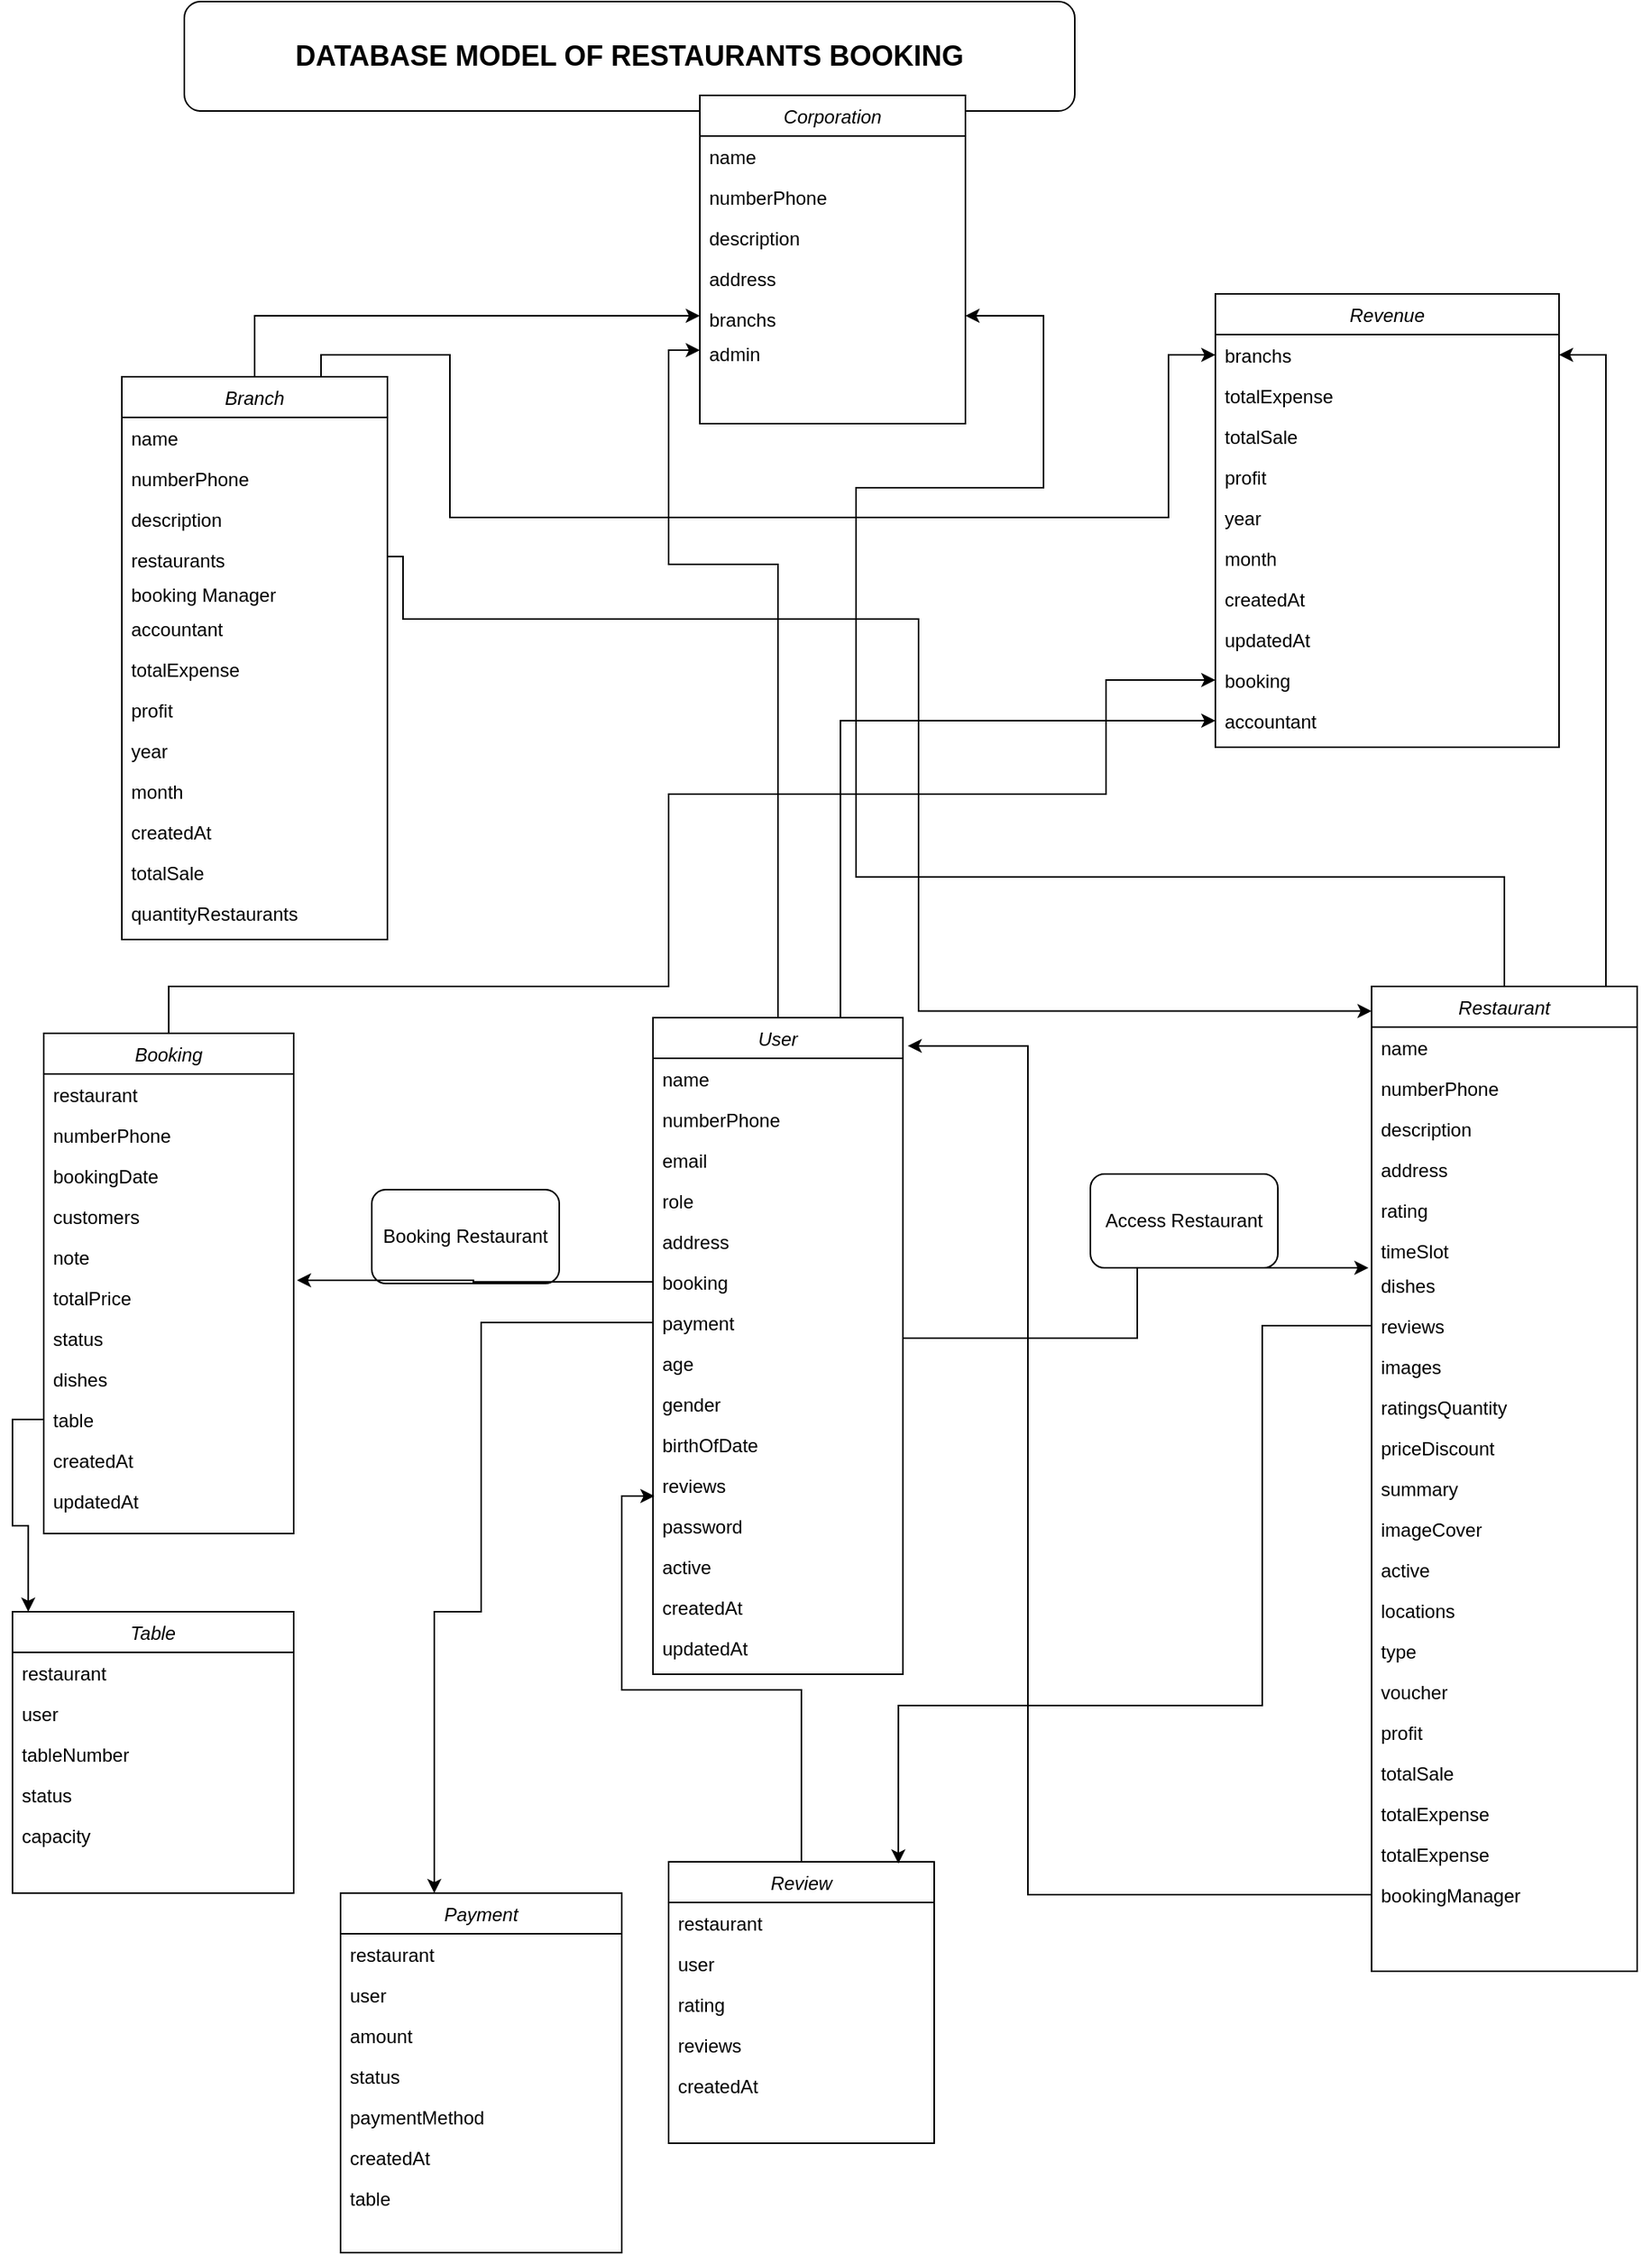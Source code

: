 <mxfile version="26.0.14">
  <diagram id="C5RBs43oDa-KdzZeNtuy" name="Page-1">
    <mxGraphModel dx="1434" dy="772" grid="1" gridSize="10" guides="1" tooltips="1" connect="1" arrows="1" fold="1" page="1" pageScale="1" pageWidth="3300" pageHeight="4681" math="0" shadow="0">
      <root>
        <mxCell id="WIyWlLk6GJQsqaUBKTNV-0" />
        <mxCell id="WIyWlLk6GJQsqaUBKTNV-1" parent="WIyWlLk6GJQsqaUBKTNV-0" />
        <mxCell id="AdJ-fON6qMyXg4pD46PJ-206" style="edgeStyle=orthogonalEdgeStyle;rounded=0;orthogonalLoop=1;jettySize=auto;html=1;exitX=0.5;exitY=0;exitDx=0;exitDy=0;" parent="WIyWlLk6GJQsqaUBKTNV-1" source="zkfFHV4jXpPFQw0GAbJ--0" target="AdJ-fON6qMyXg4pD46PJ-205" edge="1">
          <mxGeometry relative="1" as="geometry">
            <Array as="points">
              <mxPoint x="580" y="380" />
              <mxPoint x="510" y="380" />
              <mxPoint x="510" y="243" />
            </Array>
          </mxGeometry>
        </mxCell>
        <mxCell id="AdJ-fON6qMyXg4pD46PJ-213" style="edgeStyle=orthogonalEdgeStyle;rounded=0;orthogonalLoop=1;jettySize=auto;html=1;exitX=0.75;exitY=0;exitDx=0;exitDy=0;entryX=0;entryY=0.5;entryDx=0;entryDy=0;" parent="WIyWlLk6GJQsqaUBKTNV-1" source="zkfFHV4jXpPFQw0GAbJ--0" target="AdJ-fON6qMyXg4pD46PJ-212" edge="1">
          <mxGeometry relative="1" as="geometry" />
        </mxCell>
        <mxCell id="zkfFHV4jXpPFQw0GAbJ--0" value="User" style="swimlane;fontStyle=2;align=center;verticalAlign=top;childLayout=stackLayout;horizontal=1;startSize=26;horizontalStack=0;resizeParent=1;resizeLast=0;collapsible=1;marginBottom=0;rounded=0;shadow=0;strokeWidth=1;" parent="WIyWlLk6GJQsqaUBKTNV-1" vertex="1">
          <mxGeometry x="500" y="670" width="160" height="420" as="geometry">
            <mxRectangle x="230" y="140" width="160" height="26" as="alternateBounds" />
          </mxGeometry>
        </mxCell>
        <mxCell id="zkfFHV4jXpPFQw0GAbJ--1" value="name" style="text;align=left;verticalAlign=top;spacingLeft=4;spacingRight=4;overflow=hidden;rotatable=0;points=[[0,0.5],[1,0.5]];portConstraint=eastwest;" parent="zkfFHV4jXpPFQw0GAbJ--0" vertex="1">
          <mxGeometry y="26" width="160" height="26" as="geometry" />
        </mxCell>
        <mxCell id="zkfFHV4jXpPFQw0GAbJ--2" value="numberPhone" style="text;align=left;verticalAlign=top;spacingLeft=4;spacingRight=4;overflow=hidden;rotatable=0;points=[[0,0.5],[1,0.5]];portConstraint=eastwest;rounded=0;shadow=0;html=0;" parent="zkfFHV4jXpPFQw0GAbJ--0" vertex="1">
          <mxGeometry y="52" width="160" height="26" as="geometry" />
        </mxCell>
        <mxCell id="zkfFHV4jXpPFQw0GAbJ--3" value="email" style="text;align=left;verticalAlign=top;spacingLeft=4;spacingRight=4;overflow=hidden;rotatable=0;points=[[0,0.5],[1,0.5]];portConstraint=eastwest;rounded=0;shadow=0;html=0;" parent="zkfFHV4jXpPFQw0GAbJ--0" vertex="1">
          <mxGeometry y="78" width="160" height="26" as="geometry" />
        </mxCell>
        <mxCell id="AdJ-fON6qMyXg4pD46PJ-1" value="role" style="text;align=left;verticalAlign=top;spacingLeft=4;spacingRight=4;overflow=hidden;rotatable=0;points=[[0,0.5],[1,0.5]];portConstraint=eastwest;rounded=0;shadow=0;html=0;" parent="zkfFHV4jXpPFQw0GAbJ--0" vertex="1">
          <mxGeometry y="104" width="160" height="26" as="geometry" />
        </mxCell>
        <mxCell id="AdJ-fON6qMyXg4pD46PJ-12" value="address" style="text;align=left;verticalAlign=top;spacingLeft=4;spacingRight=4;overflow=hidden;rotatable=0;points=[[0,0.5],[1,0.5]];portConstraint=eastwest;rounded=0;shadow=0;html=0;" parent="zkfFHV4jXpPFQw0GAbJ--0" vertex="1">
          <mxGeometry y="130" width="160" height="26" as="geometry" />
        </mxCell>
        <mxCell id="AdJ-fON6qMyXg4pD46PJ-13" value="booking" style="text;align=left;verticalAlign=top;spacingLeft=4;spacingRight=4;overflow=hidden;rotatable=0;points=[[0,0.5],[1,0.5]];portConstraint=eastwest;rounded=0;shadow=0;html=0;" parent="zkfFHV4jXpPFQw0GAbJ--0" vertex="1">
          <mxGeometry y="156" width="160" height="26" as="geometry" />
        </mxCell>
        <mxCell id="AdJ-fON6qMyXg4pD46PJ-14" value="payment" style="text;align=left;verticalAlign=top;spacingLeft=4;spacingRight=4;overflow=hidden;rotatable=0;points=[[0,0.5],[1,0.5]];portConstraint=eastwest;rounded=0;shadow=0;html=0;" parent="zkfFHV4jXpPFQw0GAbJ--0" vertex="1">
          <mxGeometry y="182" width="160" height="26" as="geometry" />
        </mxCell>
        <mxCell id="AdJ-fON6qMyXg4pD46PJ-15" value="age" style="text;align=left;verticalAlign=top;spacingLeft=4;spacingRight=4;overflow=hidden;rotatable=0;points=[[0,0.5],[1,0.5]];portConstraint=eastwest;rounded=0;shadow=0;html=0;" parent="zkfFHV4jXpPFQw0GAbJ--0" vertex="1">
          <mxGeometry y="208" width="160" height="26" as="geometry" />
        </mxCell>
        <mxCell id="AdJ-fON6qMyXg4pD46PJ-16" value="gender" style="text;align=left;verticalAlign=top;spacingLeft=4;spacingRight=4;overflow=hidden;rotatable=0;points=[[0,0.5],[1,0.5]];portConstraint=eastwest;rounded=0;shadow=0;html=0;" parent="zkfFHV4jXpPFQw0GAbJ--0" vertex="1">
          <mxGeometry y="234" width="160" height="26" as="geometry" />
        </mxCell>
        <mxCell id="AdJ-fON6qMyXg4pD46PJ-17" value="birthOfDate" style="text;align=left;verticalAlign=top;spacingLeft=4;spacingRight=4;overflow=hidden;rotatable=0;points=[[0,0.5],[1,0.5]];portConstraint=eastwest;rounded=0;shadow=0;html=0;" parent="zkfFHV4jXpPFQw0GAbJ--0" vertex="1">
          <mxGeometry y="260" width="160" height="26" as="geometry" />
        </mxCell>
        <mxCell id="AdJ-fON6qMyXg4pD46PJ-29" value="reviews" style="text;align=left;verticalAlign=top;spacingLeft=4;spacingRight=4;overflow=hidden;rotatable=0;points=[[0,0.5],[1,0.5]];portConstraint=eastwest;rounded=0;shadow=0;html=0;" parent="zkfFHV4jXpPFQw0GAbJ--0" vertex="1">
          <mxGeometry y="286" width="160" height="26" as="geometry" />
        </mxCell>
        <mxCell id="AdJ-fON6qMyXg4pD46PJ-59" value="password" style="text;align=left;verticalAlign=top;spacingLeft=4;spacingRight=4;overflow=hidden;rotatable=0;points=[[0,0.5],[1,0.5]];portConstraint=eastwest;rounded=0;shadow=0;html=0;" parent="zkfFHV4jXpPFQw0GAbJ--0" vertex="1">
          <mxGeometry y="312" width="160" height="26" as="geometry" />
        </mxCell>
        <mxCell id="AdJ-fON6qMyXg4pD46PJ-60" value="active" style="text;align=left;verticalAlign=top;spacingLeft=4;spacingRight=4;overflow=hidden;rotatable=0;points=[[0,0.5],[1,0.5]];portConstraint=eastwest;rounded=0;shadow=0;html=0;" parent="zkfFHV4jXpPFQw0GAbJ--0" vertex="1">
          <mxGeometry y="338" width="160" height="26" as="geometry" />
        </mxCell>
        <mxCell id="AdJ-fON6qMyXg4pD46PJ-134" value="createdAt" style="text;align=left;verticalAlign=top;spacingLeft=4;spacingRight=4;overflow=hidden;rotatable=0;points=[[0,0.5],[1,0.5]];portConstraint=eastwest;rounded=0;shadow=0;html=0;" parent="zkfFHV4jXpPFQw0GAbJ--0" vertex="1">
          <mxGeometry y="364" width="160" height="26" as="geometry" />
        </mxCell>
        <mxCell id="AdJ-fON6qMyXg4pD46PJ-152" value="updatedAt" style="text;align=left;verticalAlign=top;spacingLeft=4;spacingRight=4;overflow=hidden;rotatable=0;points=[[0,0.5],[1,0.5]];portConstraint=eastwest;rounded=0;shadow=0;html=0;" parent="zkfFHV4jXpPFQw0GAbJ--0" vertex="1">
          <mxGeometry y="390" width="160" height="26" as="geometry" />
        </mxCell>
        <mxCell id="AdJ-fON6qMyXg4pD46PJ-43" value="&lt;font style=&quot;font-size: 18px;&quot;&gt;&lt;b&gt;DATABASE MODEL OF RESTAURANTS BOOKING&lt;/b&gt;&lt;/font&gt;" style="rounded=1;whiteSpace=wrap;html=1;" parent="WIyWlLk6GJQsqaUBKTNV-1" vertex="1">
          <mxGeometry x="200" y="20" width="570" height="70" as="geometry" />
        </mxCell>
        <mxCell id="AdJ-fON6qMyXg4pD46PJ-211" style="edgeStyle=orthogonalEdgeStyle;rounded=0;orthogonalLoop=1;jettySize=auto;html=1;exitX=0.5;exitY=0;exitDx=0;exitDy=0;entryX=0;entryY=0.5;entryDx=0;entryDy=0;" parent="WIyWlLk6GJQsqaUBKTNV-1" source="AdJ-fON6qMyXg4pD46PJ-45" target="AdJ-fON6qMyXg4pD46PJ-175" edge="1">
          <mxGeometry relative="1" as="geometry">
            <Array as="points">
              <mxPoint x="190" y="650" />
              <mxPoint x="510" y="650" />
              <mxPoint x="510" y="527" />
              <mxPoint x="790" y="527" />
              <mxPoint x="790" y="454" />
            </Array>
          </mxGeometry>
        </mxCell>
        <mxCell id="AdJ-fON6qMyXg4pD46PJ-45" value="Booking" style="swimlane;fontStyle=2;align=center;verticalAlign=top;childLayout=stackLayout;horizontal=1;startSize=26;horizontalStack=0;resizeParent=1;resizeLast=0;collapsible=1;marginBottom=0;rounded=0;shadow=0;strokeWidth=1;" parent="WIyWlLk6GJQsqaUBKTNV-1" vertex="1">
          <mxGeometry x="110" y="680" width="160" height="320" as="geometry">
            <mxRectangle x="230" y="140" width="160" height="26" as="alternateBounds" />
          </mxGeometry>
        </mxCell>
        <mxCell id="AdJ-fON6qMyXg4pD46PJ-46" value="restaurant" style="text;align=left;verticalAlign=top;spacingLeft=4;spacingRight=4;overflow=hidden;rotatable=0;points=[[0,0.5],[1,0.5]];portConstraint=eastwest;" parent="AdJ-fON6qMyXg4pD46PJ-45" vertex="1">
          <mxGeometry y="26" width="160" height="26" as="geometry" />
        </mxCell>
        <mxCell id="AdJ-fON6qMyXg4pD46PJ-47" value="numberPhone" style="text;align=left;verticalAlign=top;spacingLeft=4;spacingRight=4;overflow=hidden;rotatable=0;points=[[0,0.5],[1,0.5]];portConstraint=eastwest;rounded=0;shadow=0;html=0;" parent="AdJ-fON6qMyXg4pD46PJ-45" vertex="1">
          <mxGeometry y="52" width="160" height="26" as="geometry" />
        </mxCell>
        <mxCell id="AdJ-fON6qMyXg4pD46PJ-49" value="bookingDate" style="text;align=left;verticalAlign=top;spacingLeft=4;spacingRight=4;overflow=hidden;rotatable=0;points=[[0,0.5],[1,0.5]];portConstraint=eastwest;rounded=0;shadow=0;html=0;" parent="AdJ-fON6qMyXg4pD46PJ-45" vertex="1">
          <mxGeometry y="78" width="160" height="26" as="geometry" />
        </mxCell>
        <mxCell id="AdJ-fON6qMyXg4pD46PJ-51" value="customers" style="text;align=left;verticalAlign=top;spacingLeft=4;spacingRight=4;overflow=hidden;rotatable=0;points=[[0,0.5],[1,0.5]];portConstraint=eastwest;rounded=0;shadow=0;html=0;" parent="AdJ-fON6qMyXg4pD46PJ-45" vertex="1">
          <mxGeometry y="104" width="160" height="26" as="geometry" />
        </mxCell>
        <mxCell id="AdJ-fON6qMyXg4pD46PJ-52" value="note" style="text;align=left;verticalAlign=top;spacingLeft=4;spacingRight=4;overflow=hidden;rotatable=0;points=[[0,0.5],[1,0.5]];portConstraint=eastwest;rounded=0;shadow=0;html=0;" parent="AdJ-fON6qMyXg4pD46PJ-45" vertex="1">
          <mxGeometry y="130" width="160" height="26" as="geometry" />
        </mxCell>
        <mxCell id="AdJ-fON6qMyXg4pD46PJ-53" value="totalPrice" style="text;align=left;verticalAlign=top;spacingLeft=4;spacingRight=4;overflow=hidden;rotatable=0;points=[[0,0.5],[1,0.5]];portConstraint=eastwest;rounded=0;shadow=0;html=0;" parent="AdJ-fON6qMyXg4pD46PJ-45" vertex="1">
          <mxGeometry y="156" width="160" height="26" as="geometry" />
        </mxCell>
        <mxCell id="AdJ-fON6qMyXg4pD46PJ-54" value="status" style="text;align=left;verticalAlign=top;spacingLeft=4;spacingRight=4;overflow=hidden;rotatable=0;points=[[0,0.5],[1,0.5]];portConstraint=eastwest;rounded=0;shadow=0;html=0;" parent="AdJ-fON6qMyXg4pD46PJ-45" vertex="1">
          <mxGeometry y="182" width="160" height="26" as="geometry" />
        </mxCell>
        <mxCell id="AdJ-fON6qMyXg4pD46PJ-55" value="dishes" style="text;align=left;verticalAlign=top;spacingLeft=4;spacingRight=4;overflow=hidden;rotatable=0;points=[[0,0.5],[1,0.5]];portConstraint=eastwest;rounded=0;shadow=0;html=0;" parent="AdJ-fON6qMyXg4pD46PJ-45" vertex="1">
          <mxGeometry y="208" width="160" height="26" as="geometry" />
        </mxCell>
        <mxCell id="AdJ-fON6qMyXg4pD46PJ-153" value="table" style="text;align=left;verticalAlign=top;spacingLeft=4;spacingRight=4;overflow=hidden;rotatable=0;points=[[0,0.5],[1,0.5]];portConstraint=eastwest;rounded=0;shadow=0;html=0;" parent="AdJ-fON6qMyXg4pD46PJ-45" vertex="1">
          <mxGeometry y="234" width="160" height="26" as="geometry" />
        </mxCell>
        <mxCell id="AdJ-fON6qMyXg4pD46PJ-174" value="createdAt" style="text;align=left;verticalAlign=top;spacingLeft=4;spacingRight=4;overflow=hidden;rotatable=0;points=[[0,0.5],[1,0.5]];portConstraint=eastwest;rounded=0;shadow=0;html=0;" parent="AdJ-fON6qMyXg4pD46PJ-45" vertex="1">
          <mxGeometry y="260" width="160" height="26" as="geometry" />
        </mxCell>
        <mxCell id="AdJ-fON6qMyXg4pD46PJ-173" value="updatedAt" style="text;align=left;verticalAlign=top;spacingLeft=4;spacingRight=4;overflow=hidden;rotatable=0;points=[[0,0.5],[1,0.5]];portConstraint=eastwest;rounded=0;shadow=0;html=0;" parent="AdJ-fON6qMyXg4pD46PJ-45" vertex="1">
          <mxGeometry y="286" width="160" height="26" as="geometry" />
        </mxCell>
        <mxCell id="AdJ-fON6qMyXg4pD46PJ-207" style="edgeStyle=orthogonalEdgeStyle;rounded=0;orthogonalLoop=1;jettySize=auto;html=1;exitX=0.5;exitY=0;exitDx=0;exitDy=0;entryX=1;entryY=0.5;entryDx=0;entryDy=0;" parent="WIyWlLk6GJQsqaUBKTNV-1" source="AdJ-fON6qMyXg4pD46PJ-61" target="AdJ-fON6qMyXg4pD46PJ-188" edge="1">
          <mxGeometry relative="1" as="geometry">
            <Array as="points">
              <mxPoint x="1045" y="580" />
              <mxPoint x="630" y="580" />
              <mxPoint x="630" y="331" />
              <mxPoint x="750" y="331" />
              <mxPoint x="750" y="221" />
            </Array>
          </mxGeometry>
        </mxCell>
        <mxCell id="AdJ-fON6qMyXg4pD46PJ-209" style="edgeStyle=orthogonalEdgeStyle;rounded=0;orthogonalLoop=1;jettySize=auto;html=1;exitX=1;exitY=0;exitDx=0;exitDy=0;entryX=1;entryY=0.5;entryDx=0;entryDy=0;" parent="WIyWlLk6GJQsqaUBKTNV-1" source="AdJ-fON6qMyXg4pD46PJ-61" target="AdJ-fON6qMyXg4pD46PJ-165" edge="1">
          <mxGeometry relative="1" as="geometry">
            <Array as="points">
              <mxPoint x="1110" y="650" />
              <mxPoint x="1110" y="246" />
            </Array>
          </mxGeometry>
        </mxCell>
        <mxCell id="AdJ-fON6qMyXg4pD46PJ-61" value="Restaurant" style="swimlane;fontStyle=2;align=center;verticalAlign=top;childLayout=stackLayout;horizontal=1;startSize=26;horizontalStack=0;resizeParent=1;resizeLast=0;collapsible=1;marginBottom=0;rounded=0;shadow=0;strokeWidth=1;" parent="WIyWlLk6GJQsqaUBKTNV-1" vertex="1">
          <mxGeometry x="960" y="650" width="170" height="630" as="geometry">
            <mxRectangle x="230" y="140" width="160" height="26" as="alternateBounds" />
          </mxGeometry>
        </mxCell>
        <mxCell id="AdJ-fON6qMyXg4pD46PJ-62" value="name" style="text;align=left;verticalAlign=top;spacingLeft=4;spacingRight=4;overflow=hidden;rotatable=0;points=[[0,0.5],[1,0.5]];portConstraint=eastwest;" parent="AdJ-fON6qMyXg4pD46PJ-61" vertex="1">
          <mxGeometry y="26" width="170" height="26" as="geometry" />
        </mxCell>
        <mxCell id="AdJ-fON6qMyXg4pD46PJ-63" value="numberPhone" style="text;align=left;verticalAlign=top;spacingLeft=4;spacingRight=4;overflow=hidden;rotatable=0;points=[[0,0.5],[1,0.5]];portConstraint=eastwest;rounded=0;shadow=0;html=0;" parent="AdJ-fON6qMyXg4pD46PJ-61" vertex="1">
          <mxGeometry y="52" width="170" height="26" as="geometry" />
        </mxCell>
        <mxCell id="AdJ-fON6qMyXg4pD46PJ-64" value="description" style="text;align=left;verticalAlign=top;spacingLeft=4;spacingRight=4;overflow=hidden;rotatable=0;points=[[0,0.5],[1,0.5]];portConstraint=eastwest;rounded=0;shadow=0;html=0;" parent="AdJ-fON6qMyXg4pD46PJ-61" vertex="1">
          <mxGeometry y="78" width="170" height="26" as="geometry" />
        </mxCell>
        <mxCell id="AdJ-fON6qMyXg4pD46PJ-65" value="address" style="text;align=left;verticalAlign=top;spacingLeft=4;spacingRight=4;overflow=hidden;rotatable=0;points=[[0,0.5],[1,0.5]];portConstraint=eastwest;rounded=0;shadow=0;html=0;" parent="AdJ-fON6qMyXg4pD46PJ-61" vertex="1">
          <mxGeometry y="104" width="170" height="26" as="geometry" />
        </mxCell>
        <mxCell id="AdJ-fON6qMyXg4pD46PJ-66" value="rating" style="text;align=left;verticalAlign=top;spacingLeft=4;spacingRight=4;overflow=hidden;rotatable=0;points=[[0,0.5],[1,0.5]];portConstraint=eastwest;rounded=0;shadow=0;html=0;" parent="AdJ-fON6qMyXg4pD46PJ-61" vertex="1">
          <mxGeometry y="130" width="170" height="26" as="geometry" />
        </mxCell>
        <mxCell id="AdJ-fON6qMyXg4pD46PJ-67" value="timeSlot" style="text;align=left;verticalAlign=top;spacingLeft=4;spacingRight=4;overflow=hidden;rotatable=0;points=[[0,0.5],[1,0.5]];portConstraint=eastwest;rounded=0;shadow=0;html=0;" parent="AdJ-fON6qMyXg4pD46PJ-61" vertex="1">
          <mxGeometry y="156" width="170" height="22" as="geometry" />
        </mxCell>
        <mxCell id="AdJ-fON6qMyXg4pD46PJ-68" value="dishes" style="text;align=left;verticalAlign=top;spacingLeft=4;spacingRight=4;overflow=hidden;rotatable=0;points=[[0,0.5],[1,0.5]];portConstraint=eastwest;rounded=0;shadow=0;html=0;" parent="AdJ-fON6qMyXg4pD46PJ-61" vertex="1">
          <mxGeometry y="178" width="170" height="26" as="geometry" />
        </mxCell>
        <mxCell id="AdJ-fON6qMyXg4pD46PJ-69" value="reviews" style="text;align=left;verticalAlign=top;spacingLeft=4;spacingRight=4;overflow=hidden;rotatable=0;points=[[0,0.5],[1,0.5]];portConstraint=eastwest;rounded=0;shadow=0;html=0;" parent="AdJ-fON6qMyXg4pD46PJ-61" vertex="1">
          <mxGeometry y="204" width="170" height="26" as="geometry" />
        </mxCell>
        <mxCell id="AdJ-fON6qMyXg4pD46PJ-70" value="images" style="text;align=left;verticalAlign=top;spacingLeft=4;spacingRight=4;overflow=hidden;rotatable=0;points=[[0,0.5],[1,0.5]];portConstraint=eastwest;rounded=0;shadow=0;html=0;" parent="AdJ-fON6qMyXg4pD46PJ-61" vertex="1">
          <mxGeometry y="230" width="170" height="26" as="geometry" />
        </mxCell>
        <mxCell id="AdJ-fON6qMyXg4pD46PJ-71" value="ratingsQuantity" style="text;align=left;verticalAlign=top;spacingLeft=4;spacingRight=4;overflow=hidden;rotatable=0;points=[[0,0.5],[1,0.5]];portConstraint=eastwest;rounded=0;shadow=0;html=0;" parent="AdJ-fON6qMyXg4pD46PJ-61" vertex="1">
          <mxGeometry y="256" width="170" height="26" as="geometry" />
        </mxCell>
        <mxCell id="AdJ-fON6qMyXg4pD46PJ-72" value="priceDiscount" style="text;align=left;verticalAlign=top;spacingLeft=4;spacingRight=4;overflow=hidden;rotatable=0;points=[[0,0.5],[1,0.5]];portConstraint=eastwest;rounded=0;shadow=0;html=0;" parent="AdJ-fON6qMyXg4pD46PJ-61" vertex="1">
          <mxGeometry y="282" width="170" height="26" as="geometry" />
        </mxCell>
        <mxCell id="AdJ-fON6qMyXg4pD46PJ-73" value="summary" style="text;align=left;verticalAlign=top;spacingLeft=4;spacingRight=4;overflow=hidden;rotatable=0;points=[[0,0.5],[1,0.5]];portConstraint=eastwest;rounded=0;shadow=0;html=0;" parent="AdJ-fON6qMyXg4pD46PJ-61" vertex="1">
          <mxGeometry y="308" width="170" height="26" as="geometry" />
        </mxCell>
        <mxCell id="AdJ-fON6qMyXg4pD46PJ-74" value="imageCover" style="text;align=left;verticalAlign=top;spacingLeft=4;spacingRight=4;overflow=hidden;rotatable=0;points=[[0,0.5],[1,0.5]];portConstraint=eastwest;rounded=0;shadow=0;html=0;" parent="AdJ-fON6qMyXg4pD46PJ-61" vertex="1">
          <mxGeometry y="334" width="170" height="26" as="geometry" />
        </mxCell>
        <mxCell id="AdJ-fON6qMyXg4pD46PJ-76" value="active" style="text;align=left;verticalAlign=top;spacingLeft=4;spacingRight=4;overflow=hidden;rotatable=0;points=[[0,0.5],[1,0.5]];portConstraint=eastwest;rounded=0;shadow=0;html=0;" parent="AdJ-fON6qMyXg4pD46PJ-61" vertex="1">
          <mxGeometry y="360" width="170" height="26" as="geometry" />
        </mxCell>
        <mxCell id="AdJ-fON6qMyXg4pD46PJ-75" value="locations" style="text;align=left;verticalAlign=top;spacingLeft=4;spacingRight=4;overflow=hidden;rotatable=0;points=[[0,0.5],[1,0.5]];portConstraint=eastwest;rounded=0;shadow=0;html=0;" parent="AdJ-fON6qMyXg4pD46PJ-61" vertex="1">
          <mxGeometry y="386" width="170" height="26" as="geometry" />
        </mxCell>
        <mxCell id="AdJ-fON6qMyXg4pD46PJ-77" value="type" style="text;align=left;verticalAlign=top;spacingLeft=4;spacingRight=4;overflow=hidden;rotatable=0;points=[[0,0.5],[1,0.5]];portConstraint=eastwest;rounded=0;shadow=0;html=0;" parent="AdJ-fON6qMyXg4pD46PJ-61" vertex="1">
          <mxGeometry y="412" width="170" height="26" as="geometry" />
        </mxCell>
        <mxCell id="AdJ-fON6qMyXg4pD46PJ-138" value="voucher" style="text;align=left;verticalAlign=top;spacingLeft=4;spacingRight=4;overflow=hidden;rotatable=0;points=[[0,0.5],[1,0.5]];portConstraint=eastwest;rounded=0;shadow=0;html=0;" parent="AdJ-fON6qMyXg4pD46PJ-61" vertex="1">
          <mxGeometry y="438" width="170" height="26" as="geometry" />
        </mxCell>
        <mxCell id="AdJ-fON6qMyXg4pD46PJ-176" value="profit" style="text;align=left;verticalAlign=top;spacingLeft=4;spacingRight=4;overflow=hidden;rotatable=0;points=[[0,0.5],[1,0.5]];portConstraint=eastwest;rounded=0;shadow=0;html=0;" parent="AdJ-fON6qMyXg4pD46PJ-61" vertex="1">
          <mxGeometry y="464" width="170" height="26" as="geometry" />
        </mxCell>
        <mxCell id="AdJ-fON6qMyXg4pD46PJ-177" value="totalSale" style="text;align=left;verticalAlign=top;spacingLeft=4;spacingRight=4;overflow=hidden;rotatable=0;points=[[0,0.5],[1,0.5]];portConstraint=eastwest;rounded=0;shadow=0;html=0;" parent="AdJ-fON6qMyXg4pD46PJ-61" vertex="1">
          <mxGeometry y="490" width="170" height="26" as="geometry" />
        </mxCell>
        <mxCell id="AdJ-fON6qMyXg4pD46PJ-178" value="totalExpense" style="text;align=left;verticalAlign=top;spacingLeft=4;spacingRight=4;overflow=hidden;rotatable=0;points=[[0,0.5],[1,0.5]];portConstraint=eastwest;rounded=0;shadow=0;html=0;" parent="AdJ-fON6qMyXg4pD46PJ-61" vertex="1">
          <mxGeometry y="516" width="170" height="26" as="geometry" />
        </mxCell>
        <mxCell id="AdJ-fON6qMyXg4pD46PJ-179" value="totalExpense" style="text;align=left;verticalAlign=top;spacingLeft=4;spacingRight=4;overflow=hidden;rotatable=0;points=[[0,0.5],[1,0.5]];portConstraint=eastwest;rounded=0;shadow=0;html=0;" parent="AdJ-fON6qMyXg4pD46PJ-61" vertex="1">
          <mxGeometry y="542" width="170" height="26" as="geometry" />
        </mxCell>
        <mxCell id="AdJ-fON6qMyXg4pD46PJ-180" value="bookingManager" style="text;align=left;verticalAlign=top;spacingLeft=4;spacingRight=4;overflow=hidden;rotatable=0;points=[[0,0.5],[1,0.5]];portConstraint=eastwest;rounded=0;shadow=0;html=0;" parent="AdJ-fON6qMyXg4pD46PJ-61" vertex="1">
          <mxGeometry y="568" width="170" height="26" as="geometry" />
        </mxCell>
        <mxCell id="AdJ-fON6qMyXg4pD46PJ-78" value="Review" style="swimlane;fontStyle=2;align=center;verticalAlign=top;childLayout=stackLayout;horizontal=1;startSize=26;horizontalStack=0;resizeParent=1;resizeLast=0;collapsible=1;marginBottom=0;rounded=0;shadow=0;strokeWidth=1;" parent="WIyWlLk6GJQsqaUBKTNV-1" vertex="1">
          <mxGeometry x="510" y="1210" width="170" height="180" as="geometry">
            <mxRectangle x="230" y="140" width="160" height="26" as="alternateBounds" />
          </mxGeometry>
        </mxCell>
        <mxCell id="AdJ-fON6qMyXg4pD46PJ-79" value="restaurant" style="text;align=left;verticalAlign=top;spacingLeft=4;spacingRight=4;overflow=hidden;rotatable=0;points=[[0,0.5],[1,0.5]];portConstraint=eastwest;" parent="AdJ-fON6qMyXg4pD46PJ-78" vertex="1">
          <mxGeometry y="26" width="170" height="26" as="geometry" />
        </mxCell>
        <mxCell id="AdJ-fON6qMyXg4pD46PJ-80" value="user" style="text;align=left;verticalAlign=top;spacingLeft=4;spacingRight=4;overflow=hidden;rotatable=0;points=[[0,0.5],[1,0.5]];portConstraint=eastwest;rounded=0;shadow=0;html=0;" parent="AdJ-fON6qMyXg4pD46PJ-78" vertex="1">
          <mxGeometry y="52" width="170" height="26" as="geometry" />
        </mxCell>
        <mxCell id="AdJ-fON6qMyXg4pD46PJ-81" value="rating" style="text;align=left;verticalAlign=top;spacingLeft=4;spacingRight=4;overflow=hidden;rotatable=0;points=[[0,0.5],[1,0.5]];portConstraint=eastwest;rounded=0;shadow=0;html=0;" parent="AdJ-fON6qMyXg4pD46PJ-78" vertex="1">
          <mxGeometry y="78" width="170" height="26" as="geometry" />
        </mxCell>
        <mxCell id="AdJ-fON6qMyXg4pD46PJ-86" value="reviews" style="text;align=left;verticalAlign=top;spacingLeft=4;spacingRight=4;overflow=hidden;rotatable=0;points=[[0,0.5],[1,0.5]];portConstraint=eastwest;rounded=0;shadow=0;html=0;" parent="AdJ-fON6qMyXg4pD46PJ-78" vertex="1">
          <mxGeometry y="104" width="170" height="26" as="geometry" />
        </mxCell>
        <mxCell id="AdJ-fON6qMyXg4pD46PJ-135" value="createdAt" style="text;align=left;verticalAlign=top;spacingLeft=4;spacingRight=4;overflow=hidden;rotatable=0;points=[[0,0.5],[1,0.5]];portConstraint=eastwest;rounded=0;shadow=0;html=0;" parent="AdJ-fON6qMyXg4pD46PJ-78" vertex="1">
          <mxGeometry y="130" width="170" height="26" as="geometry" />
        </mxCell>
        <mxCell id="AdJ-fON6qMyXg4pD46PJ-132" style="edgeStyle=orthogonalEdgeStyle;rounded=0;orthogonalLoop=1;jettySize=auto;html=1;" parent="WIyWlLk6GJQsqaUBKTNV-1" source="zkfFHV4jXpPFQw0GAbJ--0" edge="1">
          <mxGeometry relative="1" as="geometry">
            <mxPoint x="958" y="830" as="targetPoint" />
            <Array as="points">
              <mxPoint x="810" y="875" />
              <mxPoint x="810" y="830" />
              <mxPoint x="958" y="830" />
            </Array>
          </mxGeometry>
        </mxCell>
        <mxCell id="AdJ-fON6qMyXg4pD46PJ-136" value="Access Restaurant" style="rounded=1;whiteSpace=wrap;html=1;" parent="WIyWlLk6GJQsqaUBKTNV-1" vertex="1">
          <mxGeometry x="780" y="770" width="120" height="60" as="geometry" />
        </mxCell>
        <mxCell id="AdJ-fON6qMyXg4pD46PJ-137" value="Booking Restaurant" style="rounded=1;whiteSpace=wrap;html=1;" parent="WIyWlLk6GJQsqaUBKTNV-1" vertex="1">
          <mxGeometry x="320" y="780" width="120" height="60" as="geometry" />
        </mxCell>
        <mxCell id="AdJ-fON6qMyXg4pD46PJ-139" value="Payment" style="swimlane;fontStyle=2;align=center;verticalAlign=top;childLayout=stackLayout;horizontal=1;startSize=26;horizontalStack=0;resizeParent=1;resizeLast=0;collapsible=1;marginBottom=0;rounded=0;shadow=0;strokeWidth=1;" parent="WIyWlLk6GJQsqaUBKTNV-1" vertex="1">
          <mxGeometry x="300" y="1230" width="180" height="230" as="geometry">
            <mxRectangle x="230" y="140" width="160" height="26" as="alternateBounds" />
          </mxGeometry>
        </mxCell>
        <mxCell id="AdJ-fON6qMyXg4pD46PJ-140" value="restaurant" style="text;align=left;verticalAlign=top;spacingLeft=4;spacingRight=4;overflow=hidden;rotatable=0;points=[[0,0.5],[1,0.5]];portConstraint=eastwest;" parent="AdJ-fON6qMyXg4pD46PJ-139" vertex="1">
          <mxGeometry y="26" width="180" height="26" as="geometry" />
        </mxCell>
        <mxCell id="AdJ-fON6qMyXg4pD46PJ-141" value="user" style="text;align=left;verticalAlign=top;spacingLeft=4;spacingRight=4;overflow=hidden;rotatable=0;points=[[0,0.5],[1,0.5]];portConstraint=eastwest;rounded=0;shadow=0;html=0;" parent="AdJ-fON6qMyXg4pD46PJ-139" vertex="1">
          <mxGeometry y="52" width="180" height="26" as="geometry" />
        </mxCell>
        <mxCell id="AdJ-fON6qMyXg4pD46PJ-142" value="amount" style="text;align=left;verticalAlign=top;spacingLeft=4;spacingRight=4;overflow=hidden;rotatable=0;points=[[0,0.5],[1,0.5]];portConstraint=eastwest;rounded=0;shadow=0;html=0;" parent="AdJ-fON6qMyXg4pD46PJ-139" vertex="1">
          <mxGeometry y="78" width="180" height="26" as="geometry" />
        </mxCell>
        <mxCell id="AdJ-fON6qMyXg4pD46PJ-143" value="status" style="text;align=left;verticalAlign=top;spacingLeft=4;spacingRight=4;overflow=hidden;rotatable=0;points=[[0,0.5],[1,0.5]];portConstraint=eastwest;rounded=0;shadow=0;html=0;" parent="AdJ-fON6qMyXg4pD46PJ-139" vertex="1">
          <mxGeometry y="104" width="180" height="26" as="geometry" />
        </mxCell>
        <mxCell id="AdJ-fON6qMyXg4pD46PJ-144" value="paymentMethod" style="text;align=left;verticalAlign=top;spacingLeft=4;spacingRight=4;overflow=hidden;rotatable=0;points=[[0,0.5],[1,0.5]];portConstraint=eastwest;rounded=0;shadow=0;html=0;" parent="AdJ-fON6qMyXg4pD46PJ-139" vertex="1">
          <mxGeometry y="130" width="180" height="26" as="geometry" />
        </mxCell>
        <mxCell id="AdJ-fON6qMyXg4pD46PJ-151" value="createdAt" style="text;align=left;verticalAlign=top;spacingLeft=4;spacingRight=4;overflow=hidden;rotatable=0;points=[[0,0.5],[1,0.5]];portConstraint=eastwest;rounded=0;shadow=0;html=0;" parent="AdJ-fON6qMyXg4pD46PJ-139" vertex="1">
          <mxGeometry y="156" width="180" height="26" as="geometry" />
        </mxCell>
        <mxCell id="AdJ-fON6qMyXg4pD46PJ-154" value="table" style="text;align=left;verticalAlign=top;spacingLeft=4;spacingRight=4;overflow=hidden;rotatable=0;points=[[0,0.5],[1,0.5]];portConstraint=eastwest;rounded=0;shadow=0;html=0;" parent="AdJ-fON6qMyXg4pD46PJ-139" vertex="1">
          <mxGeometry y="182" width="180" height="26" as="geometry" />
        </mxCell>
        <mxCell id="AdJ-fON6qMyXg4pD46PJ-145" style="edgeStyle=orthogonalEdgeStyle;rounded=0;orthogonalLoop=1;jettySize=auto;html=1;exitX=0.5;exitY=0;exitDx=0;exitDy=0;entryX=0.006;entryY=0.769;entryDx=0;entryDy=0;entryPerimeter=0;" parent="WIyWlLk6GJQsqaUBKTNV-1" source="AdJ-fON6qMyXg4pD46PJ-78" target="AdJ-fON6qMyXg4pD46PJ-29" edge="1">
          <mxGeometry relative="1" as="geometry">
            <Array as="points">
              <mxPoint x="595" y="1100" />
              <mxPoint x="480" y="1100" />
              <mxPoint x="480" y="976" />
            </Array>
          </mxGeometry>
        </mxCell>
        <mxCell id="AdJ-fON6qMyXg4pD46PJ-148" style="edgeStyle=orthogonalEdgeStyle;rounded=0;orthogonalLoop=1;jettySize=auto;html=1;exitX=0;exitY=0.5;exitDx=0;exitDy=0;entryX=0.865;entryY=0.006;entryDx=0;entryDy=0;entryPerimeter=0;" parent="WIyWlLk6GJQsqaUBKTNV-1" source="AdJ-fON6qMyXg4pD46PJ-69" target="AdJ-fON6qMyXg4pD46PJ-78" edge="1">
          <mxGeometry relative="1" as="geometry">
            <Array as="points">
              <mxPoint x="890" y="867" />
              <mxPoint x="890" y="1110" />
              <mxPoint x="657" y="1110" />
            </Array>
          </mxGeometry>
        </mxCell>
        <mxCell id="AdJ-fON6qMyXg4pD46PJ-149" style="edgeStyle=orthogonalEdgeStyle;rounded=0;orthogonalLoop=1;jettySize=auto;html=1;exitX=0;exitY=0.5;exitDx=0;exitDy=0;entryX=1.013;entryY=0.077;entryDx=0;entryDy=0;entryPerimeter=0;" parent="WIyWlLk6GJQsqaUBKTNV-1" source="AdJ-fON6qMyXg4pD46PJ-13" target="AdJ-fON6qMyXg4pD46PJ-53" edge="1">
          <mxGeometry relative="1" as="geometry" />
        </mxCell>
        <mxCell id="AdJ-fON6qMyXg4pD46PJ-150" style="edgeStyle=orthogonalEdgeStyle;rounded=0;orthogonalLoop=1;jettySize=auto;html=1;exitX=0;exitY=0.5;exitDx=0;exitDy=0;" parent="WIyWlLk6GJQsqaUBKTNV-1" source="AdJ-fON6qMyXg4pD46PJ-14" target="AdJ-fON6qMyXg4pD46PJ-139" edge="1">
          <mxGeometry relative="1" as="geometry">
            <Array as="points">
              <mxPoint x="390" y="865" />
              <mxPoint x="390" y="1050" />
              <mxPoint x="360" y="1050" />
            </Array>
          </mxGeometry>
        </mxCell>
        <mxCell id="AdJ-fON6qMyXg4pD46PJ-155" value="Table" style="swimlane;fontStyle=2;align=center;verticalAlign=top;childLayout=stackLayout;horizontal=1;startSize=26;horizontalStack=0;resizeParent=1;resizeLast=0;collapsible=1;marginBottom=0;rounded=0;shadow=0;strokeWidth=1;" parent="WIyWlLk6GJQsqaUBKTNV-1" vertex="1">
          <mxGeometry x="90" y="1050" width="180" height="180" as="geometry">
            <mxRectangle x="230" y="140" width="160" height="26" as="alternateBounds" />
          </mxGeometry>
        </mxCell>
        <mxCell id="AdJ-fON6qMyXg4pD46PJ-156" value="restaurant" style="text;align=left;verticalAlign=top;spacingLeft=4;spacingRight=4;overflow=hidden;rotatable=0;points=[[0,0.5],[1,0.5]];portConstraint=eastwest;" parent="AdJ-fON6qMyXg4pD46PJ-155" vertex="1">
          <mxGeometry y="26" width="180" height="26" as="geometry" />
        </mxCell>
        <mxCell id="AdJ-fON6qMyXg4pD46PJ-157" value="user" style="text;align=left;verticalAlign=top;spacingLeft=4;spacingRight=4;overflow=hidden;rotatable=0;points=[[0,0.5],[1,0.5]];portConstraint=eastwest;rounded=0;shadow=0;html=0;" parent="AdJ-fON6qMyXg4pD46PJ-155" vertex="1">
          <mxGeometry y="52" width="180" height="26" as="geometry" />
        </mxCell>
        <mxCell id="AdJ-fON6qMyXg4pD46PJ-158" value="tableNumber" style="text;align=left;verticalAlign=top;spacingLeft=4;spacingRight=4;overflow=hidden;rotatable=0;points=[[0,0.5],[1,0.5]];portConstraint=eastwest;rounded=0;shadow=0;html=0;" parent="AdJ-fON6qMyXg4pD46PJ-155" vertex="1">
          <mxGeometry y="78" width="180" height="26" as="geometry" />
        </mxCell>
        <mxCell id="AdJ-fON6qMyXg4pD46PJ-159" value="status" style="text;align=left;verticalAlign=top;spacingLeft=4;spacingRight=4;overflow=hidden;rotatable=0;points=[[0,0.5],[1,0.5]];portConstraint=eastwest;rounded=0;shadow=0;html=0;" parent="AdJ-fON6qMyXg4pD46PJ-155" vertex="1">
          <mxGeometry y="104" width="180" height="26" as="geometry" />
        </mxCell>
        <mxCell id="AdJ-fON6qMyXg4pD46PJ-160" value="capacity" style="text;align=left;verticalAlign=top;spacingLeft=4;spacingRight=4;overflow=hidden;rotatable=0;points=[[0,0.5],[1,0.5]];portConstraint=eastwest;rounded=0;shadow=0;html=0;" parent="AdJ-fON6qMyXg4pD46PJ-155" vertex="1">
          <mxGeometry y="130" width="180" height="26" as="geometry" />
        </mxCell>
        <mxCell id="AdJ-fON6qMyXg4pD46PJ-163" style="edgeStyle=orthogonalEdgeStyle;rounded=0;orthogonalLoop=1;jettySize=auto;html=1;exitX=0;exitY=0.5;exitDx=0;exitDy=0;entryX=0.056;entryY=0;entryDx=0;entryDy=0;entryPerimeter=0;" parent="WIyWlLk6GJQsqaUBKTNV-1" source="AdJ-fON6qMyXg4pD46PJ-153" target="AdJ-fON6qMyXg4pD46PJ-155" edge="1">
          <mxGeometry relative="1" as="geometry" />
        </mxCell>
        <mxCell id="AdJ-fON6qMyXg4pD46PJ-164" value="Revenue" style="swimlane;fontStyle=2;align=center;verticalAlign=top;childLayout=stackLayout;horizontal=1;startSize=26;horizontalStack=0;resizeParent=1;resizeLast=0;collapsible=1;marginBottom=0;rounded=0;shadow=0;strokeWidth=1;" parent="WIyWlLk6GJQsqaUBKTNV-1" vertex="1">
          <mxGeometry x="860" y="207" width="220" height="290" as="geometry">
            <mxRectangle x="230" y="140" width="160" height="26" as="alternateBounds" />
          </mxGeometry>
        </mxCell>
        <mxCell id="AdJ-fON6qMyXg4pD46PJ-165" value="branchs" style="text;align=left;verticalAlign=top;spacingLeft=4;spacingRight=4;overflow=hidden;rotatable=0;points=[[0,0.5],[1,0.5]];portConstraint=eastwest;" parent="AdJ-fON6qMyXg4pD46PJ-164" vertex="1">
          <mxGeometry y="26" width="220" height="26" as="geometry" />
        </mxCell>
        <mxCell id="AdJ-fON6qMyXg4pD46PJ-166" value="totalExpense" style="text;align=left;verticalAlign=top;spacingLeft=4;spacingRight=4;overflow=hidden;rotatable=0;points=[[0,0.5],[1,0.5]];portConstraint=eastwest;rounded=0;shadow=0;html=0;" parent="AdJ-fON6qMyXg4pD46PJ-164" vertex="1">
          <mxGeometry y="52" width="220" height="26" as="geometry" />
        </mxCell>
        <mxCell id="AdJ-fON6qMyXg4pD46PJ-167" value="totalSale" style="text;align=left;verticalAlign=top;spacingLeft=4;spacingRight=4;overflow=hidden;rotatable=0;points=[[0,0.5],[1,0.5]];portConstraint=eastwest;rounded=0;shadow=0;html=0;" parent="AdJ-fON6qMyXg4pD46PJ-164" vertex="1">
          <mxGeometry y="78" width="220" height="26" as="geometry" />
        </mxCell>
        <mxCell id="AdJ-fON6qMyXg4pD46PJ-168" value="profit" style="text;align=left;verticalAlign=top;spacingLeft=4;spacingRight=4;overflow=hidden;rotatable=0;points=[[0,0.5],[1,0.5]];portConstraint=eastwest;rounded=0;shadow=0;html=0;" parent="AdJ-fON6qMyXg4pD46PJ-164" vertex="1">
          <mxGeometry y="104" width="220" height="26" as="geometry" />
        </mxCell>
        <mxCell id="AdJ-fON6qMyXg4pD46PJ-169" value="year" style="text;align=left;verticalAlign=top;spacingLeft=4;spacingRight=4;overflow=hidden;rotatable=0;points=[[0,0.5],[1,0.5]];portConstraint=eastwest;rounded=0;shadow=0;html=0;" parent="AdJ-fON6qMyXg4pD46PJ-164" vertex="1">
          <mxGeometry y="130" width="220" height="26" as="geometry" />
        </mxCell>
        <mxCell id="AdJ-fON6qMyXg4pD46PJ-170" value="month" style="text;align=left;verticalAlign=top;spacingLeft=4;spacingRight=4;overflow=hidden;rotatable=0;points=[[0,0.5],[1,0.5]];portConstraint=eastwest;rounded=0;shadow=0;html=0;" parent="AdJ-fON6qMyXg4pD46PJ-164" vertex="1">
          <mxGeometry y="156" width="220" height="26" as="geometry" />
        </mxCell>
        <mxCell id="AdJ-fON6qMyXg4pD46PJ-171" value="createdAt" style="text;align=left;verticalAlign=top;spacingLeft=4;spacingRight=4;overflow=hidden;rotatable=0;points=[[0,0.5],[1,0.5]];portConstraint=eastwest;rounded=0;shadow=0;html=0;" parent="AdJ-fON6qMyXg4pD46PJ-164" vertex="1">
          <mxGeometry y="182" width="220" height="26" as="geometry" />
        </mxCell>
        <mxCell id="AdJ-fON6qMyXg4pD46PJ-172" value="updatedAt" style="text;align=left;verticalAlign=top;spacingLeft=4;spacingRight=4;overflow=hidden;rotatable=0;points=[[0,0.5],[1,0.5]];portConstraint=eastwest;rounded=0;shadow=0;html=0;" parent="AdJ-fON6qMyXg4pD46PJ-164" vertex="1">
          <mxGeometry y="208" width="220" height="26" as="geometry" />
        </mxCell>
        <mxCell id="AdJ-fON6qMyXg4pD46PJ-175" value="booking" style="text;align=left;verticalAlign=top;spacingLeft=4;spacingRight=4;overflow=hidden;rotatable=0;points=[[0,0.5],[1,0.5]];portConstraint=eastwest;rounded=0;shadow=0;html=0;" parent="AdJ-fON6qMyXg4pD46PJ-164" vertex="1">
          <mxGeometry y="234" width="220" height="26" as="geometry" />
        </mxCell>
        <mxCell id="AdJ-fON6qMyXg4pD46PJ-212" value="accountant" style="text;align=left;verticalAlign=top;spacingLeft=4;spacingRight=4;overflow=hidden;rotatable=0;points=[[0,0.5],[1,0.5]];portConstraint=eastwest;rounded=0;shadow=0;html=0;" parent="AdJ-fON6qMyXg4pD46PJ-164" vertex="1">
          <mxGeometry y="260" width="220" height="26" as="geometry" />
        </mxCell>
        <mxCell id="AdJ-fON6qMyXg4pD46PJ-181" style="edgeStyle=orthogonalEdgeStyle;rounded=0;orthogonalLoop=1;jettySize=auto;html=1;entryX=1.019;entryY=0.043;entryDx=0;entryDy=0;entryPerimeter=0;" parent="WIyWlLk6GJQsqaUBKTNV-1" source="AdJ-fON6qMyXg4pD46PJ-180" target="zkfFHV4jXpPFQw0GAbJ--0" edge="1">
          <mxGeometry relative="1" as="geometry">
            <Array as="points">
              <mxPoint x="740" y="1231" />
              <mxPoint x="740" y="688" />
            </Array>
          </mxGeometry>
        </mxCell>
        <mxCell id="AdJ-fON6qMyXg4pD46PJ-182" value="Corporation" style="swimlane;fontStyle=2;align=center;verticalAlign=top;childLayout=stackLayout;horizontal=1;startSize=26;horizontalStack=0;resizeParent=1;resizeLast=0;collapsible=1;marginBottom=0;rounded=0;shadow=0;strokeWidth=1;" parent="WIyWlLk6GJQsqaUBKTNV-1" vertex="1">
          <mxGeometry x="530" y="80" width="170" height="210" as="geometry">
            <mxRectangle x="230" y="140" width="160" height="26" as="alternateBounds" />
          </mxGeometry>
        </mxCell>
        <mxCell id="AdJ-fON6qMyXg4pD46PJ-183" value="name" style="text;align=left;verticalAlign=top;spacingLeft=4;spacingRight=4;overflow=hidden;rotatable=0;points=[[0,0.5],[1,0.5]];portConstraint=eastwest;" parent="AdJ-fON6qMyXg4pD46PJ-182" vertex="1">
          <mxGeometry y="26" width="170" height="26" as="geometry" />
        </mxCell>
        <mxCell id="AdJ-fON6qMyXg4pD46PJ-184" value="numberPhone" style="text;align=left;verticalAlign=top;spacingLeft=4;spacingRight=4;overflow=hidden;rotatable=0;points=[[0,0.5],[1,0.5]];portConstraint=eastwest;rounded=0;shadow=0;html=0;" parent="AdJ-fON6qMyXg4pD46PJ-182" vertex="1">
          <mxGeometry y="52" width="170" height="26" as="geometry" />
        </mxCell>
        <mxCell id="AdJ-fON6qMyXg4pD46PJ-185" value="description" style="text;align=left;verticalAlign=top;spacingLeft=4;spacingRight=4;overflow=hidden;rotatable=0;points=[[0,0.5],[1,0.5]];portConstraint=eastwest;rounded=0;shadow=0;html=0;" parent="AdJ-fON6qMyXg4pD46PJ-182" vertex="1">
          <mxGeometry y="78" width="170" height="26" as="geometry" />
        </mxCell>
        <mxCell id="AdJ-fON6qMyXg4pD46PJ-186" value="address" style="text;align=left;verticalAlign=top;spacingLeft=4;spacingRight=4;overflow=hidden;rotatable=0;points=[[0,0.5],[1,0.5]];portConstraint=eastwest;rounded=0;shadow=0;html=0;" parent="AdJ-fON6qMyXg4pD46PJ-182" vertex="1">
          <mxGeometry y="104" width="170" height="26" as="geometry" />
        </mxCell>
        <mxCell id="AdJ-fON6qMyXg4pD46PJ-188" value="branchs" style="text;align=left;verticalAlign=top;spacingLeft=4;spacingRight=4;overflow=hidden;rotatable=0;points=[[0,0.5],[1,0.5]];portConstraint=eastwest;rounded=0;shadow=0;html=0;" parent="AdJ-fON6qMyXg4pD46PJ-182" vertex="1">
          <mxGeometry y="130" width="170" height="22" as="geometry" />
        </mxCell>
        <mxCell id="AdJ-fON6qMyXg4pD46PJ-205" value="admin" style="text;align=left;verticalAlign=top;spacingLeft=4;spacingRight=4;overflow=hidden;rotatable=0;points=[[0,0.5],[1,0.5]];portConstraint=eastwest;rounded=0;shadow=0;html=0;" parent="AdJ-fON6qMyXg4pD46PJ-182" vertex="1">
          <mxGeometry y="152" width="170" height="22" as="geometry" />
        </mxCell>
        <mxCell id="AdJ-fON6qMyXg4pD46PJ-210" style="edgeStyle=orthogonalEdgeStyle;rounded=0;orthogonalLoop=1;jettySize=auto;html=1;exitX=1;exitY=0.5;exitDx=0;exitDy=0;" parent="AdJ-fON6qMyXg4pD46PJ-182" edge="1">
          <mxGeometry relative="1" as="geometry">
            <mxPoint x="310" y="90" as="sourcePoint" />
            <mxPoint x="310" y="90" as="targetPoint" />
          </mxGeometry>
        </mxCell>
        <mxCell id="Xq7uNdzGh_qOXZmrqkL7-9" style="edgeStyle=orthogonalEdgeStyle;rounded=0;orthogonalLoop=1;jettySize=auto;html=1;exitX=0.5;exitY=0;exitDx=0;exitDy=0;entryX=0;entryY=0.5;entryDx=0;entryDy=0;" edge="1" parent="WIyWlLk6GJQsqaUBKTNV-1" source="Xq7uNdzGh_qOXZmrqkL7-0" target="AdJ-fON6qMyXg4pD46PJ-188">
          <mxGeometry relative="1" as="geometry" />
        </mxCell>
        <mxCell id="Xq7uNdzGh_qOXZmrqkL7-11" style="edgeStyle=orthogonalEdgeStyle;rounded=0;orthogonalLoop=1;jettySize=auto;html=1;exitX=0.75;exitY=0;exitDx=0;exitDy=0;" edge="1" parent="WIyWlLk6GJQsqaUBKTNV-1" source="Xq7uNdzGh_qOXZmrqkL7-0" target="AdJ-fON6qMyXg4pD46PJ-165">
          <mxGeometry relative="1" as="geometry">
            <Array as="points">
              <mxPoint x="288" y="246" />
              <mxPoint x="370" y="246" />
              <mxPoint x="370" y="350" />
              <mxPoint x="830" y="350" />
              <mxPoint x="830" y="246" />
            </Array>
          </mxGeometry>
        </mxCell>
        <mxCell id="Xq7uNdzGh_qOXZmrqkL7-0" value="Branch" style="swimlane;fontStyle=2;align=center;verticalAlign=top;childLayout=stackLayout;horizontal=1;startSize=26;horizontalStack=0;resizeParent=1;resizeLast=0;collapsible=1;marginBottom=0;rounded=0;shadow=0;strokeWidth=1;" vertex="1" parent="WIyWlLk6GJQsqaUBKTNV-1">
          <mxGeometry x="160" y="260" width="170" height="360" as="geometry">
            <mxRectangle x="230" y="140" width="160" height="26" as="alternateBounds" />
          </mxGeometry>
        </mxCell>
        <mxCell id="Xq7uNdzGh_qOXZmrqkL7-1" value="name" style="text;align=left;verticalAlign=top;spacingLeft=4;spacingRight=4;overflow=hidden;rotatable=0;points=[[0,0.5],[1,0.5]];portConstraint=eastwest;" vertex="1" parent="Xq7uNdzGh_qOXZmrqkL7-0">
          <mxGeometry y="26" width="170" height="26" as="geometry" />
        </mxCell>
        <mxCell id="Xq7uNdzGh_qOXZmrqkL7-2" value="numberPhone" style="text;align=left;verticalAlign=top;spacingLeft=4;spacingRight=4;overflow=hidden;rotatable=0;points=[[0,0.5],[1,0.5]];portConstraint=eastwest;rounded=0;shadow=0;html=0;" vertex="1" parent="Xq7uNdzGh_qOXZmrqkL7-0">
          <mxGeometry y="52" width="170" height="26" as="geometry" />
        </mxCell>
        <mxCell id="Xq7uNdzGh_qOXZmrqkL7-3" value="description" style="text;align=left;verticalAlign=top;spacingLeft=4;spacingRight=4;overflow=hidden;rotatable=0;points=[[0,0.5],[1,0.5]];portConstraint=eastwest;rounded=0;shadow=0;html=0;" vertex="1" parent="Xq7uNdzGh_qOXZmrqkL7-0">
          <mxGeometry y="78" width="170" height="26" as="geometry" />
        </mxCell>
        <mxCell id="Xq7uNdzGh_qOXZmrqkL7-5" value="restaurants" style="text;align=left;verticalAlign=top;spacingLeft=4;spacingRight=4;overflow=hidden;rotatable=0;points=[[0,0.5],[1,0.5]];portConstraint=eastwest;rounded=0;shadow=0;html=0;" vertex="1" parent="Xq7uNdzGh_qOXZmrqkL7-0">
          <mxGeometry y="104" width="170" height="22" as="geometry" />
        </mxCell>
        <mxCell id="Xq7uNdzGh_qOXZmrqkL7-6" value="booking Manager" style="text;align=left;verticalAlign=top;spacingLeft=4;spacingRight=4;overflow=hidden;rotatable=0;points=[[0,0.5],[1,0.5]];portConstraint=eastwest;rounded=0;shadow=0;html=0;" vertex="1" parent="Xq7uNdzGh_qOXZmrqkL7-0">
          <mxGeometry y="126" width="170" height="22" as="geometry" />
        </mxCell>
        <mxCell id="Xq7uNdzGh_qOXZmrqkL7-7" style="edgeStyle=orthogonalEdgeStyle;rounded=0;orthogonalLoop=1;jettySize=auto;html=1;exitX=1;exitY=0.5;exitDx=0;exitDy=0;" edge="1" parent="Xq7uNdzGh_qOXZmrqkL7-0" source="Xq7uNdzGh_qOXZmrqkL7-6" target="Xq7uNdzGh_qOXZmrqkL7-6">
          <mxGeometry relative="1" as="geometry" />
        </mxCell>
        <mxCell id="Xq7uNdzGh_qOXZmrqkL7-8" value="accountant" style="text;align=left;verticalAlign=top;spacingLeft=4;spacingRight=4;overflow=hidden;rotatable=0;points=[[0,0.5],[1,0.5]];portConstraint=eastwest;rounded=0;shadow=0;html=0;" vertex="1" parent="Xq7uNdzGh_qOXZmrqkL7-0">
          <mxGeometry y="148" width="170" height="26" as="geometry" />
        </mxCell>
        <mxCell id="Xq7uNdzGh_qOXZmrqkL7-12" value="totalExpense" style="text;align=left;verticalAlign=top;spacingLeft=4;spacingRight=4;overflow=hidden;rotatable=0;points=[[0,0.5],[1,0.5]];portConstraint=eastwest;rounded=0;shadow=0;html=0;" vertex="1" parent="Xq7uNdzGh_qOXZmrqkL7-0">
          <mxGeometry y="174" width="170" height="26" as="geometry" />
        </mxCell>
        <mxCell id="Xq7uNdzGh_qOXZmrqkL7-14" value="profit" style="text;align=left;verticalAlign=top;spacingLeft=4;spacingRight=4;overflow=hidden;rotatable=0;points=[[0,0.5],[1,0.5]];portConstraint=eastwest;rounded=0;shadow=0;html=0;" vertex="1" parent="Xq7uNdzGh_qOXZmrqkL7-0">
          <mxGeometry y="200" width="170" height="26" as="geometry" />
        </mxCell>
        <mxCell id="Xq7uNdzGh_qOXZmrqkL7-15" value="year" style="text;align=left;verticalAlign=top;spacingLeft=4;spacingRight=4;overflow=hidden;rotatable=0;points=[[0,0.5],[1,0.5]];portConstraint=eastwest;rounded=0;shadow=0;html=0;" vertex="1" parent="Xq7uNdzGh_qOXZmrqkL7-0">
          <mxGeometry y="226" width="170" height="26" as="geometry" />
        </mxCell>
        <mxCell id="Xq7uNdzGh_qOXZmrqkL7-16" value="month" style="text;align=left;verticalAlign=top;spacingLeft=4;spacingRight=4;overflow=hidden;rotatable=0;points=[[0,0.5],[1,0.5]];portConstraint=eastwest;rounded=0;shadow=0;html=0;" vertex="1" parent="Xq7uNdzGh_qOXZmrqkL7-0">
          <mxGeometry y="252" width="170" height="26" as="geometry" />
        </mxCell>
        <mxCell id="Xq7uNdzGh_qOXZmrqkL7-17" value="createdAt" style="text;align=left;verticalAlign=top;spacingLeft=4;spacingRight=4;overflow=hidden;rotatable=0;points=[[0,0.5],[1,0.5]];portConstraint=eastwest;rounded=0;shadow=0;html=0;" vertex="1" parent="Xq7uNdzGh_qOXZmrqkL7-0">
          <mxGeometry y="278" width="170" height="26" as="geometry" />
        </mxCell>
        <mxCell id="Xq7uNdzGh_qOXZmrqkL7-13" value="totalSale" style="text;align=left;verticalAlign=top;spacingLeft=4;spacingRight=4;overflow=hidden;rotatable=0;points=[[0,0.5],[1,0.5]];portConstraint=eastwest;rounded=0;shadow=0;html=0;" vertex="1" parent="Xq7uNdzGh_qOXZmrqkL7-0">
          <mxGeometry y="304" width="170" height="26" as="geometry" />
        </mxCell>
        <mxCell id="Xq7uNdzGh_qOXZmrqkL7-18" value="quantityRestaurants" style="text;align=left;verticalAlign=top;spacingLeft=4;spacingRight=4;overflow=hidden;rotatable=0;points=[[0,0.5],[1,0.5]];portConstraint=eastwest;rounded=0;shadow=0;html=0;" vertex="1" parent="Xq7uNdzGh_qOXZmrqkL7-0">
          <mxGeometry y="330" width="170" height="26" as="geometry" />
        </mxCell>
        <mxCell id="Xq7uNdzGh_qOXZmrqkL7-10" style="edgeStyle=orthogonalEdgeStyle;rounded=0;orthogonalLoop=1;jettySize=auto;html=1;exitX=1;exitY=0.5;exitDx=0;exitDy=0;entryX=0;entryY=0.025;entryDx=0;entryDy=0;entryPerimeter=0;" edge="1" parent="WIyWlLk6GJQsqaUBKTNV-1" source="Xq7uNdzGh_qOXZmrqkL7-5" target="AdJ-fON6qMyXg4pD46PJ-61">
          <mxGeometry relative="1" as="geometry">
            <Array as="points">
              <mxPoint x="340" y="375" />
              <mxPoint x="340" y="415" />
              <mxPoint x="670" y="415" />
              <mxPoint x="670" y="666" />
            </Array>
          </mxGeometry>
        </mxCell>
      </root>
    </mxGraphModel>
  </diagram>
</mxfile>
